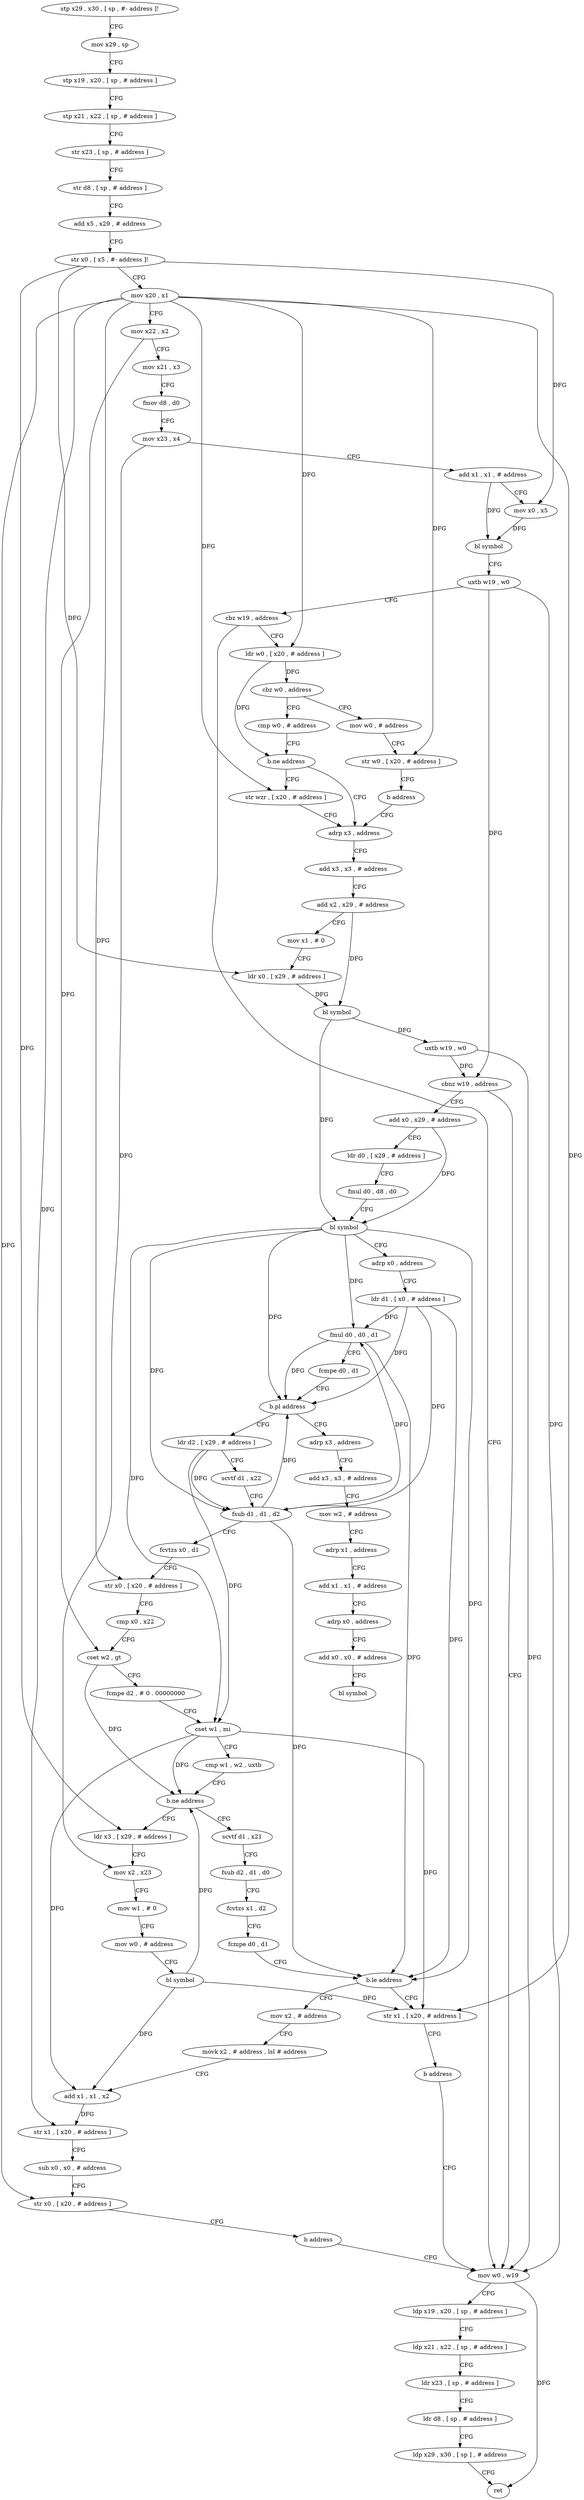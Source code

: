 digraph "func" {
"4247844" [label = "stp x29 , x30 , [ sp , #- address ]!" ]
"4247848" [label = "mov x29 , sp" ]
"4247852" [label = "stp x19 , x20 , [ sp , # address ]" ]
"4247856" [label = "stp x21 , x22 , [ sp , # address ]" ]
"4247860" [label = "str x23 , [ sp , # address ]" ]
"4247864" [label = "str d8 , [ sp , # address ]" ]
"4247868" [label = "add x5 , x29 , # address" ]
"4247872" [label = "str x0 , [ x5 , #- address ]!" ]
"4247876" [label = "mov x20 , x1" ]
"4247880" [label = "mov x22 , x2" ]
"4247884" [label = "mov x21 , x3" ]
"4247888" [label = "fmov d8 , d0" ]
"4247892" [label = "mov x23 , x4" ]
"4247896" [label = "add x1 , x1 , # address" ]
"4247900" [label = "mov x0 , x5" ]
"4247904" [label = "bl symbol" ]
"4247908" [label = "uxtb w19 , w0" ]
"4247912" [label = "cbz w19 , address" ]
"4247968" [label = "mov w0 , w19" ]
"4247916" [label = "ldr w0 , [ x20 , # address ]" ]
"4247972" [label = "ldp x19 , x20 , [ sp , # address ]" ]
"4247976" [label = "ldp x21 , x22 , [ sp , # address ]" ]
"4247980" [label = "ldr x23 , [ sp , # address ]" ]
"4247984" [label = "ldr d8 , [ sp , # address ]" ]
"4247988" [label = "ldp x29 , x30 , [ sp ] , # address" ]
"4247992" [label = "ret" ]
"4247920" [label = "cbz w0 , address" ]
"4247996" [label = "mov w0 , # address" ]
"4247924" [label = "cmp w0 , # address" ]
"4248000" [label = "str w0 , [ x20 , # address ]" ]
"4248004" [label = "b address" ]
"4247936" [label = "adrp x3 , address" ]
"4247928" [label = "b.ne address" ]
"4247932" [label = "str wzr , [ x20 , # address ]" ]
"4247940" [label = "add x3 , x3 , # address" ]
"4247944" [label = "add x2 , x29 , # address" ]
"4247948" [label = "mov x1 , # 0" ]
"4247952" [label = "ldr x0 , [ x29 , # address ]" ]
"4247956" [label = "bl symbol" ]
"4247960" [label = "uxtb w19 , w0" ]
"4247964" [label = "cbnz w19 , address" ]
"4248008" [label = "add x0 , x29 , # address" ]
"4248012" [label = "ldr d0 , [ x29 , # address ]" ]
"4248016" [label = "fmul d0 , d8 , d0" ]
"4248020" [label = "bl symbol" ]
"4248024" [label = "adrp x0 , address" ]
"4248028" [label = "ldr d1 , [ x0 , # address ]" ]
"4248032" [label = "fmul d0 , d0 , d1" ]
"4248036" [label = "fcmpe d0 , d1" ]
"4248040" [label = "b.pl address" ]
"4248136" [label = "adrp x3 , address" ]
"4248044" [label = "ldr d2 , [ x29 , # address ]" ]
"4248140" [label = "add x3 , x3 , # address" ]
"4248144" [label = "mov w2 , # address" ]
"4248148" [label = "adrp x1 , address" ]
"4248152" [label = "add x1 , x1 , # address" ]
"4248156" [label = "adrp x0 , address" ]
"4248160" [label = "add x0 , x0 , # address" ]
"4248164" [label = "bl symbol" ]
"4248048" [label = "scvtf d1 , x22" ]
"4248052" [label = "fsub d1 , d1 , d2" ]
"4248056" [label = "fcvtzs x0 , d1" ]
"4248060" [label = "str x0 , [ x20 , # address ]" ]
"4248064" [label = "cmp x0 , x22" ]
"4248068" [label = "cset w2 , gt" ]
"4248072" [label = "fcmpe d2 , # 0 . 00000000" ]
"4248076" [label = "cset w1 , mi" ]
"4248080" [label = "cmp w1 , w2 , uxtb" ]
"4248084" [label = "b.ne address" ]
"4248168" [label = "ldr x3 , [ x29 , # address ]" ]
"4248088" [label = "scvtf d1 , x21" ]
"4248172" [label = "mov x2 , x23" ]
"4248176" [label = "mov w1 , # 0" ]
"4248180" [label = "mov w0 , # address" ]
"4248184" [label = "bl symbol" ]
"4248188" [label = "str x1 , [ x20 , # address ]" ]
"4248092" [label = "fsub d2 , d1 , d0" ]
"4248096" [label = "fcvtzs x1 , d2" ]
"4248100" [label = "fcmpe d0 , d1" ]
"4248104" [label = "b.le address" ]
"4248108" [label = "mov x2 , # address" ]
"4248192" [label = "b address" ]
"4248112" [label = "movk x2 , # address , lsl # address" ]
"4248116" [label = "add x1 , x1 , x2" ]
"4248120" [label = "str x1 , [ x20 , # address ]" ]
"4248124" [label = "sub x0 , x0 , # address" ]
"4248128" [label = "str x0 , [ x20 , # address ]" ]
"4248132" [label = "b address" ]
"4247844" -> "4247848" [ label = "CFG" ]
"4247848" -> "4247852" [ label = "CFG" ]
"4247852" -> "4247856" [ label = "CFG" ]
"4247856" -> "4247860" [ label = "CFG" ]
"4247860" -> "4247864" [ label = "CFG" ]
"4247864" -> "4247868" [ label = "CFG" ]
"4247868" -> "4247872" [ label = "CFG" ]
"4247872" -> "4247876" [ label = "CFG" ]
"4247872" -> "4247952" [ label = "DFG" ]
"4247872" -> "4248168" [ label = "DFG" ]
"4247872" -> "4247900" [ label = "DFG" ]
"4247876" -> "4247880" [ label = "CFG" ]
"4247876" -> "4247916" [ label = "DFG" ]
"4247876" -> "4248000" [ label = "DFG" ]
"4247876" -> "4247932" [ label = "DFG" ]
"4247876" -> "4248060" [ label = "DFG" ]
"4247876" -> "4248188" [ label = "DFG" ]
"4247876" -> "4248120" [ label = "DFG" ]
"4247876" -> "4248128" [ label = "DFG" ]
"4247880" -> "4247884" [ label = "CFG" ]
"4247880" -> "4248068" [ label = "DFG" ]
"4247884" -> "4247888" [ label = "CFG" ]
"4247888" -> "4247892" [ label = "CFG" ]
"4247892" -> "4247896" [ label = "CFG" ]
"4247892" -> "4248172" [ label = "DFG" ]
"4247896" -> "4247900" [ label = "CFG" ]
"4247896" -> "4247904" [ label = "DFG" ]
"4247900" -> "4247904" [ label = "DFG" ]
"4247904" -> "4247908" [ label = "CFG" ]
"4247908" -> "4247912" [ label = "CFG" ]
"4247908" -> "4247968" [ label = "DFG" ]
"4247908" -> "4247964" [ label = "DFG" ]
"4247912" -> "4247968" [ label = "CFG" ]
"4247912" -> "4247916" [ label = "CFG" ]
"4247968" -> "4247972" [ label = "CFG" ]
"4247968" -> "4247992" [ label = "DFG" ]
"4247916" -> "4247920" [ label = "DFG" ]
"4247916" -> "4247928" [ label = "DFG" ]
"4247972" -> "4247976" [ label = "CFG" ]
"4247976" -> "4247980" [ label = "CFG" ]
"4247980" -> "4247984" [ label = "CFG" ]
"4247984" -> "4247988" [ label = "CFG" ]
"4247988" -> "4247992" [ label = "CFG" ]
"4247920" -> "4247996" [ label = "CFG" ]
"4247920" -> "4247924" [ label = "CFG" ]
"4247996" -> "4248000" [ label = "CFG" ]
"4247924" -> "4247928" [ label = "CFG" ]
"4248000" -> "4248004" [ label = "CFG" ]
"4248004" -> "4247936" [ label = "CFG" ]
"4247936" -> "4247940" [ label = "CFG" ]
"4247928" -> "4247936" [ label = "CFG" ]
"4247928" -> "4247932" [ label = "CFG" ]
"4247932" -> "4247936" [ label = "CFG" ]
"4247940" -> "4247944" [ label = "CFG" ]
"4247944" -> "4247948" [ label = "CFG" ]
"4247944" -> "4247956" [ label = "DFG" ]
"4247948" -> "4247952" [ label = "CFG" ]
"4247952" -> "4247956" [ label = "DFG" ]
"4247956" -> "4247960" [ label = "DFG" ]
"4247956" -> "4248020" [ label = "DFG" ]
"4247960" -> "4247964" [ label = "DFG" ]
"4247960" -> "4247968" [ label = "DFG" ]
"4247964" -> "4248008" [ label = "CFG" ]
"4247964" -> "4247968" [ label = "CFG" ]
"4248008" -> "4248012" [ label = "CFG" ]
"4248008" -> "4248020" [ label = "DFG" ]
"4248012" -> "4248016" [ label = "CFG" ]
"4248016" -> "4248020" [ label = "CFG" ]
"4248020" -> "4248024" [ label = "CFG" ]
"4248020" -> "4248032" [ label = "DFG" ]
"4248020" -> "4248040" [ label = "DFG" ]
"4248020" -> "4248104" [ label = "DFG" ]
"4248020" -> "4248052" [ label = "DFG" ]
"4248020" -> "4248076" [ label = "DFG" ]
"4248024" -> "4248028" [ label = "CFG" ]
"4248028" -> "4248032" [ label = "DFG" ]
"4248028" -> "4248040" [ label = "DFG" ]
"4248028" -> "4248052" [ label = "DFG" ]
"4248028" -> "4248104" [ label = "DFG" ]
"4248032" -> "4248036" [ label = "CFG" ]
"4248032" -> "4248040" [ label = "DFG" ]
"4248032" -> "4248104" [ label = "DFG" ]
"4248036" -> "4248040" [ label = "CFG" ]
"4248040" -> "4248136" [ label = "CFG" ]
"4248040" -> "4248044" [ label = "CFG" ]
"4248136" -> "4248140" [ label = "CFG" ]
"4248044" -> "4248048" [ label = "CFG" ]
"4248044" -> "4248052" [ label = "DFG" ]
"4248044" -> "4248076" [ label = "DFG" ]
"4248140" -> "4248144" [ label = "CFG" ]
"4248144" -> "4248148" [ label = "CFG" ]
"4248148" -> "4248152" [ label = "CFG" ]
"4248152" -> "4248156" [ label = "CFG" ]
"4248156" -> "4248160" [ label = "CFG" ]
"4248160" -> "4248164" [ label = "CFG" ]
"4248048" -> "4248052" [ label = "CFG" ]
"4248052" -> "4248056" [ label = "CFG" ]
"4248052" -> "4248032" [ label = "DFG" ]
"4248052" -> "4248040" [ label = "DFG" ]
"4248052" -> "4248104" [ label = "DFG" ]
"4248056" -> "4248060" [ label = "CFG" ]
"4248060" -> "4248064" [ label = "CFG" ]
"4248064" -> "4248068" [ label = "CFG" ]
"4248068" -> "4248072" [ label = "CFG" ]
"4248068" -> "4248084" [ label = "DFG" ]
"4248072" -> "4248076" [ label = "CFG" ]
"4248076" -> "4248080" [ label = "CFG" ]
"4248076" -> "4248084" [ label = "DFG" ]
"4248076" -> "4248188" [ label = "DFG" ]
"4248076" -> "4248116" [ label = "DFG" ]
"4248080" -> "4248084" [ label = "CFG" ]
"4248084" -> "4248168" [ label = "CFG" ]
"4248084" -> "4248088" [ label = "CFG" ]
"4248168" -> "4248172" [ label = "CFG" ]
"4248088" -> "4248092" [ label = "CFG" ]
"4248172" -> "4248176" [ label = "CFG" ]
"4248176" -> "4248180" [ label = "CFG" ]
"4248180" -> "4248184" [ label = "CFG" ]
"4248184" -> "4248188" [ label = "DFG" ]
"4248184" -> "4248084" [ label = "DFG" ]
"4248184" -> "4248116" [ label = "DFG" ]
"4248188" -> "4248192" [ label = "CFG" ]
"4248092" -> "4248096" [ label = "CFG" ]
"4248096" -> "4248100" [ label = "CFG" ]
"4248100" -> "4248104" [ label = "CFG" ]
"4248104" -> "4248188" [ label = "CFG" ]
"4248104" -> "4248108" [ label = "CFG" ]
"4248108" -> "4248112" [ label = "CFG" ]
"4248192" -> "4247968" [ label = "CFG" ]
"4248112" -> "4248116" [ label = "CFG" ]
"4248116" -> "4248120" [ label = "DFG" ]
"4248120" -> "4248124" [ label = "CFG" ]
"4248124" -> "4248128" [ label = "CFG" ]
"4248128" -> "4248132" [ label = "CFG" ]
"4248132" -> "4247968" [ label = "CFG" ]
}
